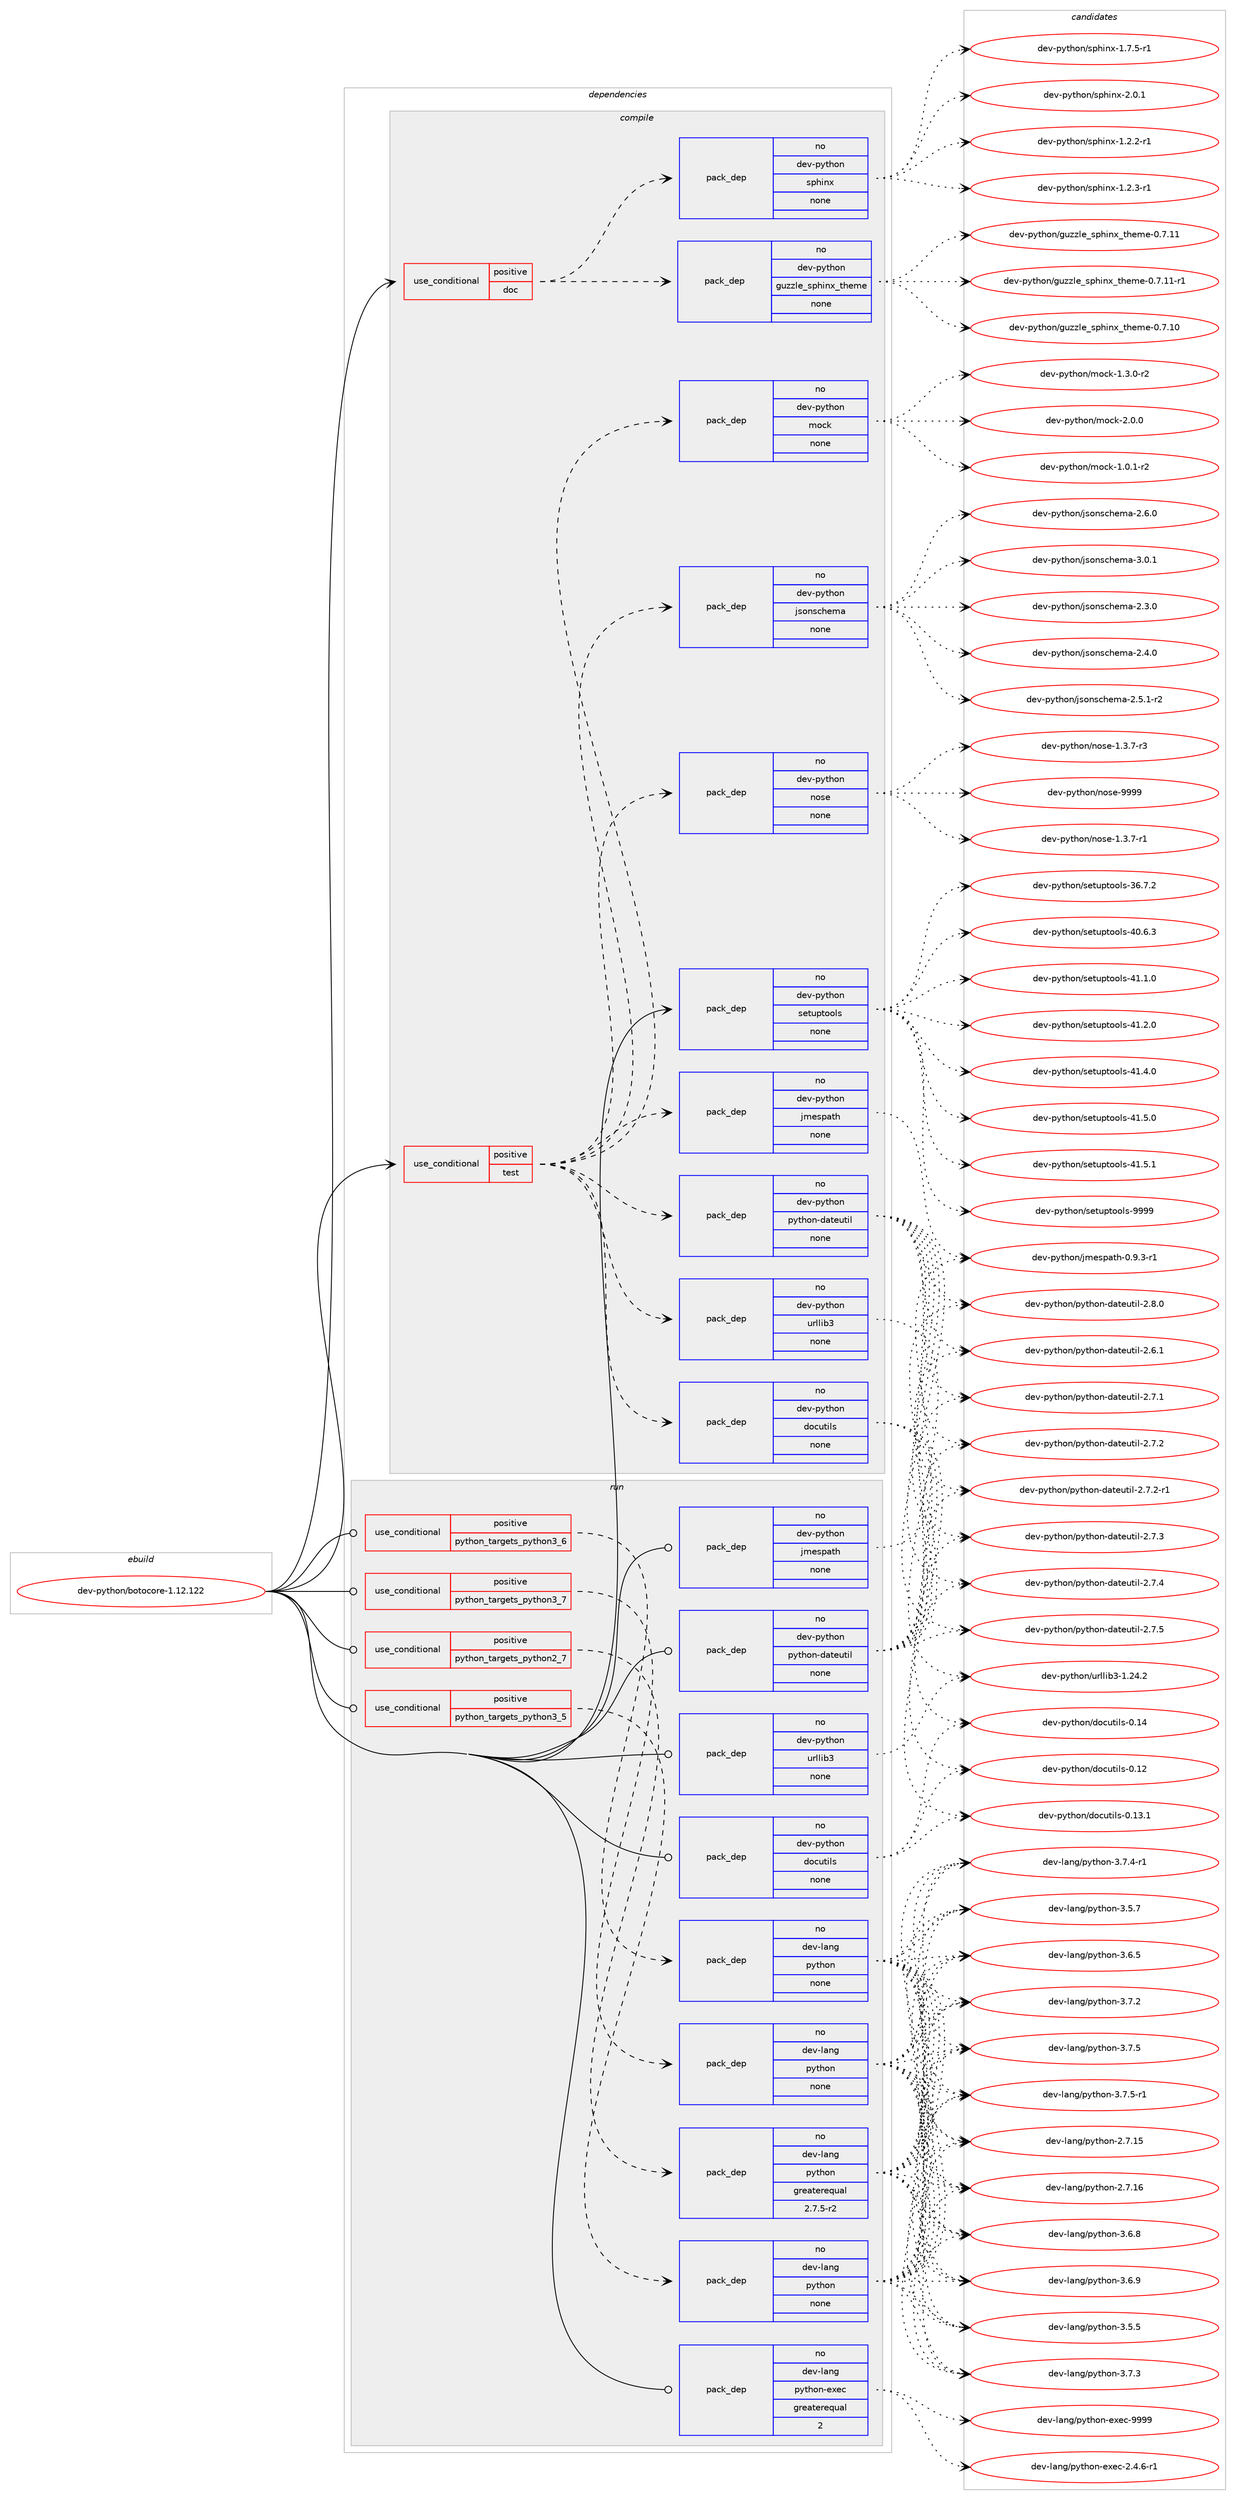 digraph prolog {

# *************
# Graph options
# *************

newrank=true;
concentrate=true;
compound=true;
graph [rankdir=LR,fontname=Helvetica,fontsize=10,ranksep=1.5];#, ranksep=2.5, nodesep=0.2];
edge  [arrowhead=vee];
node  [fontname=Helvetica,fontsize=10];

# **********
# The ebuild
# **********

subgraph cluster_leftcol {
color=gray;
rank=same;
label=<<i>ebuild</i>>;
id [label="dev-python/botocore-1.12.122", color=red, width=4, href="../dev-python/botocore-1.12.122.svg"];
}

# ****************
# The dependencies
# ****************

subgraph cluster_midcol {
color=gray;
label=<<i>dependencies</i>>;
subgraph cluster_compile {
fillcolor="#eeeeee";
style=filled;
label=<<i>compile</i>>;
subgraph cond137054 {
dependency597340 [label=<<TABLE BORDER="0" CELLBORDER="1" CELLSPACING="0" CELLPADDING="4"><TR><TD ROWSPAN="3" CELLPADDING="10">use_conditional</TD></TR><TR><TD>positive</TD></TR><TR><TD>doc</TD></TR></TABLE>>, shape=none, color=red];
subgraph pack448511 {
dependency597341 [label=<<TABLE BORDER="0" CELLBORDER="1" CELLSPACING="0" CELLPADDING="4" WIDTH="220"><TR><TD ROWSPAN="6" CELLPADDING="30">pack_dep</TD></TR><TR><TD WIDTH="110">no</TD></TR><TR><TD>dev-python</TD></TR><TR><TD>guzzle_sphinx_theme</TD></TR><TR><TD>none</TD></TR><TR><TD></TD></TR></TABLE>>, shape=none, color=blue];
}
dependency597340:e -> dependency597341:w [weight=20,style="dashed",arrowhead="vee"];
subgraph pack448512 {
dependency597342 [label=<<TABLE BORDER="0" CELLBORDER="1" CELLSPACING="0" CELLPADDING="4" WIDTH="220"><TR><TD ROWSPAN="6" CELLPADDING="30">pack_dep</TD></TR><TR><TD WIDTH="110">no</TD></TR><TR><TD>dev-python</TD></TR><TR><TD>sphinx</TD></TR><TR><TD>none</TD></TR><TR><TD></TD></TR></TABLE>>, shape=none, color=blue];
}
dependency597340:e -> dependency597342:w [weight=20,style="dashed",arrowhead="vee"];
}
id:e -> dependency597340:w [weight=20,style="solid",arrowhead="vee"];
subgraph cond137055 {
dependency597343 [label=<<TABLE BORDER="0" CELLBORDER="1" CELLSPACING="0" CELLPADDING="4"><TR><TD ROWSPAN="3" CELLPADDING="10">use_conditional</TD></TR><TR><TD>positive</TD></TR><TR><TD>test</TD></TR></TABLE>>, shape=none, color=red];
subgraph pack448513 {
dependency597344 [label=<<TABLE BORDER="0" CELLBORDER="1" CELLSPACING="0" CELLPADDING="4" WIDTH="220"><TR><TD ROWSPAN="6" CELLPADDING="30">pack_dep</TD></TR><TR><TD WIDTH="110">no</TD></TR><TR><TD>dev-python</TD></TR><TR><TD>docutils</TD></TR><TR><TD>none</TD></TR><TR><TD></TD></TR></TABLE>>, shape=none, color=blue];
}
dependency597343:e -> dependency597344:w [weight=20,style="dashed",arrowhead="vee"];
subgraph pack448514 {
dependency597345 [label=<<TABLE BORDER="0" CELLBORDER="1" CELLSPACING="0" CELLPADDING="4" WIDTH="220"><TR><TD ROWSPAN="6" CELLPADDING="30">pack_dep</TD></TR><TR><TD WIDTH="110">no</TD></TR><TR><TD>dev-python</TD></TR><TR><TD>jmespath</TD></TR><TR><TD>none</TD></TR><TR><TD></TD></TR></TABLE>>, shape=none, color=blue];
}
dependency597343:e -> dependency597345:w [weight=20,style="dashed",arrowhead="vee"];
subgraph pack448515 {
dependency597346 [label=<<TABLE BORDER="0" CELLBORDER="1" CELLSPACING="0" CELLPADDING="4" WIDTH="220"><TR><TD ROWSPAN="6" CELLPADDING="30">pack_dep</TD></TR><TR><TD WIDTH="110">no</TD></TR><TR><TD>dev-python</TD></TR><TR><TD>python-dateutil</TD></TR><TR><TD>none</TD></TR><TR><TD></TD></TR></TABLE>>, shape=none, color=blue];
}
dependency597343:e -> dependency597346:w [weight=20,style="dashed",arrowhead="vee"];
subgraph pack448516 {
dependency597347 [label=<<TABLE BORDER="0" CELLBORDER="1" CELLSPACING="0" CELLPADDING="4" WIDTH="220"><TR><TD ROWSPAN="6" CELLPADDING="30">pack_dep</TD></TR><TR><TD WIDTH="110">no</TD></TR><TR><TD>dev-python</TD></TR><TR><TD>urllib3</TD></TR><TR><TD>none</TD></TR><TR><TD></TD></TR></TABLE>>, shape=none, color=blue];
}
dependency597343:e -> dependency597347:w [weight=20,style="dashed",arrowhead="vee"];
subgraph pack448517 {
dependency597348 [label=<<TABLE BORDER="0" CELLBORDER="1" CELLSPACING="0" CELLPADDING="4" WIDTH="220"><TR><TD ROWSPAN="6" CELLPADDING="30">pack_dep</TD></TR><TR><TD WIDTH="110">no</TD></TR><TR><TD>dev-python</TD></TR><TR><TD>mock</TD></TR><TR><TD>none</TD></TR><TR><TD></TD></TR></TABLE>>, shape=none, color=blue];
}
dependency597343:e -> dependency597348:w [weight=20,style="dashed",arrowhead="vee"];
subgraph pack448518 {
dependency597349 [label=<<TABLE BORDER="0" CELLBORDER="1" CELLSPACING="0" CELLPADDING="4" WIDTH="220"><TR><TD ROWSPAN="6" CELLPADDING="30">pack_dep</TD></TR><TR><TD WIDTH="110">no</TD></TR><TR><TD>dev-python</TD></TR><TR><TD>nose</TD></TR><TR><TD>none</TD></TR><TR><TD></TD></TR></TABLE>>, shape=none, color=blue];
}
dependency597343:e -> dependency597349:w [weight=20,style="dashed",arrowhead="vee"];
subgraph pack448519 {
dependency597350 [label=<<TABLE BORDER="0" CELLBORDER="1" CELLSPACING="0" CELLPADDING="4" WIDTH="220"><TR><TD ROWSPAN="6" CELLPADDING="30">pack_dep</TD></TR><TR><TD WIDTH="110">no</TD></TR><TR><TD>dev-python</TD></TR><TR><TD>jsonschema</TD></TR><TR><TD>none</TD></TR><TR><TD></TD></TR></TABLE>>, shape=none, color=blue];
}
dependency597343:e -> dependency597350:w [weight=20,style="dashed",arrowhead="vee"];
}
id:e -> dependency597343:w [weight=20,style="solid",arrowhead="vee"];
subgraph pack448520 {
dependency597351 [label=<<TABLE BORDER="0" CELLBORDER="1" CELLSPACING="0" CELLPADDING="4" WIDTH="220"><TR><TD ROWSPAN="6" CELLPADDING="30">pack_dep</TD></TR><TR><TD WIDTH="110">no</TD></TR><TR><TD>dev-python</TD></TR><TR><TD>setuptools</TD></TR><TR><TD>none</TD></TR><TR><TD></TD></TR></TABLE>>, shape=none, color=blue];
}
id:e -> dependency597351:w [weight=20,style="solid",arrowhead="vee"];
}
subgraph cluster_compileandrun {
fillcolor="#eeeeee";
style=filled;
label=<<i>compile and run</i>>;
}
subgraph cluster_run {
fillcolor="#eeeeee";
style=filled;
label=<<i>run</i>>;
subgraph cond137056 {
dependency597352 [label=<<TABLE BORDER="0" CELLBORDER="1" CELLSPACING="0" CELLPADDING="4"><TR><TD ROWSPAN="3" CELLPADDING="10">use_conditional</TD></TR><TR><TD>positive</TD></TR><TR><TD>python_targets_python2_7</TD></TR></TABLE>>, shape=none, color=red];
subgraph pack448521 {
dependency597353 [label=<<TABLE BORDER="0" CELLBORDER="1" CELLSPACING="0" CELLPADDING="4" WIDTH="220"><TR><TD ROWSPAN="6" CELLPADDING="30">pack_dep</TD></TR><TR><TD WIDTH="110">no</TD></TR><TR><TD>dev-lang</TD></TR><TR><TD>python</TD></TR><TR><TD>greaterequal</TD></TR><TR><TD>2.7.5-r2</TD></TR></TABLE>>, shape=none, color=blue];
}
dependency597352:e -> dependency597353:w [weight=20,style="dashed",arrowhead="vee"];
}
id:e -> dependency597352:w [weight=20,style="solid",arrowhead="odot"];
subgraph cond137057 {
dependency597354 [label=<<TABLE BORDER="0" CELLBORDER="1" CELLSPACING="0" CELLPADDING="4"><TR><TD ROWSPAN="3" CELLPADDING="10">use_conditional</TD></TR><TR><TD>positive</TD></TR><TR><TD>python_targets_python3_5</TD></TR></TABLE>>, shape=none, color=red];
subgraph pack448522 {
dependency597355 [label=<<TABLE BORDER="0" CELLBORDER="1" CELLSPACING="0" CELLPADDING="4" WIDTH="220"><TR><TD ROWSPAN="6" CELLPADDING="30">pack_dep</TD></TR><TR><TD WIDTH="110">no</TD></TR><TR><TD>dev-lang</TD></TR><TR><TD>python</TD></TR><TR><TD>none</TD></TR><TR><TD></TD></TR></TABLE>>, shape=none, color=blue];
}
dependency597354:e -> dependency597355:w [weight=20,style="dashed",arrowhead="vee"];
}
id:e -> dependency597354:w [weight=20,style="solid",arrowhead="odot"];
subgraph cond137058 {
dependency597356 [label=<<TABLE BORDER="0" CELLBORDER="1" CELLSPACING="0" CELLPADDING="4"><TR><TD ROWSPAN="3" CELLPADDING="10">use_conditional</TD></TR><TR><TD>positive</TD></TR><TR><TD>python_targets_python3_6</TD></TR></TABLE>>, shape=none, color=red];
subgraph pack448523 {
dependency597357 [label=<<TABLE BORDER="0" CELLBORDER="1" CELLSPACING="0" CELLPADDING="4" WIDTH="220"><TR><TD ROWSPAN="6" CELLPADDING="30">pack_dep</TD></TR><TR><TD WIDTH="110">no</TD></TR><TR><TD>dev-lang</TD></TR><TR><TD>python</TD></TR><TR><TD>none</TD></TR><TR><TD></TD></TR></TABLE>>, shape=none, color=blue];
}
dependency597356:e -> dependency597357:w [weight=20,style="dashed",arrowhead="vee"];
}
id:e -> dependency597356:w [weight=20,style="solid",arrowhead="odot"];
subgraph cond137059 {
dependency597358 [label=<<TABLE BORDER="0" CELLBORDER="1" CELLSPACING="0" CELLPADDING="4"><TR><TD ROWSPAN="3" CELLPADDING="10">use_conditional</TD></TR><TR><TD>positive</TD></TR><TR><TD>python_targets_python3_7</TD></TR></TABLE>>, shape=none, color=red];
subgraph pack448524 {
dependency597359 [label=<<TABLE BORDER="0" CELLBORDER="1" CELLSPACING="0" CELLPADDING="4" WIDTH="220"><TR><TD ROWSPAN="6" CELLPADDING="30">pack_dep</TD></TR><TR><TD WIDTH="110">no</TD></TR><TR><TD>dev-lang</TD></TR><TR><TD>python</TD></TR><TR><TD>none</TD></TR><TR><TD></TD></TR></TABLE>>, shape=none, color=blue];
}
dependency597358:e -> dependency597359:w [weight=20,style="dashed",arrowhead="vee"];
}
id:e -> dependency597358:w [weight=20,style="solid",arrowhead="odot"];
subgraph pack448525 {
dependency597360 [label=<<TABLE BORDER="0" CELLBORDER="1" CELLSPACING="0" CELLPADDING="4" WIDTH="220"><TR><TD ROWSPAN="6" CELLPADDING="30">pack_dep</TD></TR><TR><TD WIDTH="110">no</TD></TR><TR><TD>dev-lang</TD></TR><TR><TD>python-exec</TD></TR><TR><TD>greaterequal</TD></TR><TR><TD>2</TD></TR></TABLE>>, shape=none, color=blue];
}
id:e -> dependency597360:w [weight=20,style="solid",arrowhead="odot"];
subgraph pack448526 {
dependency597361 [label=<<TABLE BORDER="0" CELLBORDER="1" CELLSPACING="0" CELLPADDING="4" WIDTH="220"><TR><TD ROWSPAN="6" CELLPADDING="30">pack_dep</TD></TR><TR><TD WIDTH="110">no</TD></TR><TR><TD>dev-python</TD></TR><TR><TD>docutils</TD></TR><TR><TD>none</TD></TR><TR><TD></TD></TR></TABLE>>, shape=none, color=blue];
}
id:e -> dependency597361:w [weight=20,style="solid",arrowhead="odot"];
subgraph pack448527 {
dependency597362 [label=<<TABLE BORDER="0" CELLBORDER="1" CELLSPACING="0" CELLPADDING="4" WIDTH="220"><TR><TD ROWSPAN="6" CELLPADDING="30">pack_dep</TD></TR><TR><TD WIDTH="110">no</TD></TR><TR><TD>dev-python</TD></TR><TR><TD>jmespath</TD></TR><TR><TD>none</TD></TR><TR><TD></TD></TR></TABLE>>, shape=none, color=blue];
}
id:e -> dependency597362:w [weight=20,style="solid",arrowhead="odot"];
subgraph pack448528 {
dependency597363 [label=<<TABLE BORDER="0" CELLBORDER="1" CELLSPACING="0" CELLPADDING="4" WIDTH="220"><TR><TD ROWSPAN="6" CELLPADDING="30">pack_dep</TD></TR><TR><TD WIDTH="110">no</TD></TR><TR><TD>dev-python</TD></TR><TR><TD>python-dateutil</TD></TR><TR><TD>none</TD></TR><TR><TD></TD></TR></TABLE>>, shape=none, color=blue];
}
id:e -> dependency597363:w [weight=20,style="solid",arrowhead="odot"];
subgraph pack448529 {
dependency597364 [label=<<TABLE BORDER="0" CELLBORDER="1" CELLSPACING="0" CELLPADDING="4" WIDTH="220"><TR><TD ROWSPAN="6" CELLPADDING="30">pack_dep</TD></TR><TR><TD WIDTH="110">no</TD></TR><TR><TD>dev-python</TD></TR><TR><TD>urllib3</TD></TR><TR><TD>none</TD></TR><TR><TD></TD></TR></TABLE>>, shape=none, color=blue];
}
id:e -> dependency597364:w [weight=20,style="solid",arrowhead="odot"];
}
}

# **************
# The candidates
# **************

subgraph cluster_choices {
rank=same;
color=gray;
label=<<i>candidates</i>>;

subgraph choice448511 {
color=black;
nodesep=1;
choice1001011184511212111610411111047103117122122108101951151121041051101209511610410110910145484655464948 [label="dev-python/guzzle_sphinx_theme-0.7.10", color=red, width=4,href="../dev-python/guzzle_sphinx_theme-0.7.10.svg"];
choice1001011184511212111610411111047103117122122108101951151121041051101209511610410110910145484655464949 [label="dev-python/guzzle_sphinx_theme-0.7.11", color=red, width=4,href="../dev-python/guzzle_sphinx_theme-0.7.11.svg"];
choice10010111845112121116104111110471031171221221081019511511210410511012095116104101109101454846554649494511449 [label="dev-python/guzzle_sphinx_theme-0.7.11-r1", color=red, width=4,href="../dev-python/guzzle_sphinx_theme-0.7.11-r1.svg"];
dependency597341:e -> choice1001011184511212111610411111047103117122122108101951151121041051101209511610410110910145484655464948:w [style=dotted,weight="100"];
dependency597341:e -> choice1001011184511212111610411111047103117122122108101951151121041051101209511610410110910145484655464949:w [style=dotted,weight="100"];
dependency597341:e -> choice10010111845112121116104111110471031171221221081019511511210410511012095116104101109101454846554649494511449:w [style=dotted,weight="100"];
}
subgraph choice448512 {
color=black;
nodesep=1;
choice10010111845112121116104111110471151121041051101204549465046504511449 [label="dev-python/sphinx-1.2.2-r1", color=red, width=4,href="../dev-python/sphinx-1.2.2-r1.svg"];
choice10010111845112121116104111110471151121041051101204549465046514511449 [label="dev-python/sphinx-1.2.3-r1", color=red, width=4,href="../dev-python/sphinx-1.2.3-r1.svg"];
choice10010111845112121116104111110471151121041051101204549465546534511449 [label="dev-python/sphinx-1.7.5-r1", color=red, width=4,href="../dev-python/sphinx-1.7.5-r1.svg"];
choice1001011184511212111610411111047115112104105110120455046484649 [label="dev-python/sphinx-2.0.1", color=red, width=4,href="../dev-python/sphinx-2.0.1.svg"];
dependency597342:e -> choice10010111845112121116104111110471151121041051101204549465046504511449:w [style=dotted,weight="100"];
dependency597342:e -> choice10010111845112121116104111110471151121041051101204549465046514511449:w [style=dotted,weight="100"];
dependency597342:e -> choice10010111845112121116104111110471151121041051101204549465546534511449:w [style=dotted,weight="100"];
dependency597342:e -> choice1001011184511212111610411111047115112104105110120455046484649:w [style=dotted,weight="100"];
}
subgraph choice448513 {
color=black;
nodesep=1;
choice1001011184511212111610411111047100111991171161051081154548464950 [label="dev-python/docutils-0.12", color=red, width=4,href="../dev-python/docutils-0.12.svg"];
choice10010111845112121116104111110471001119911711610510811545484649514649 [label="dev-python/docutils-0.13.1", color=red, width=4,href="../dev-python/docutils-0.13.1.svg"];
choice1001011184511212111610411111047100111991171161051081154548464952 [label="dev-python/docutils-0.14", color=red, width=4,href="../dev-python/docutils-0.14.svg"];
dependency597344:e -> choice1001011184511212111610411111047100111991171161051081154548464950:w [style=dotted,weight="100"];
dependency597344:e -> choice10010111845112121116104111110471001119911711610510811545484649514649:w [style=dotted,weight="100"];
dependency597344:e -> choice1001011184511212111610411111047100111991171161051081154548464952:w [style=dotted,weight="100"];
}
subgraph choice448514 {
color=black;
nodesep=1;
choice1001011184511212111610411111047106109101115112971161044548465746514511449 [label="dev-python/jmespath-0.9.3-r1", color=red, width=4,href="../dev-python/jmespath-0.9.3-r1.svg"];
dependency597345:e -> choice1001011184511212111610411111047106109101115112971161044548465746514511449:w [style=dotted,weight="100"];
}
subgraph choice448515 {
color=black;
nodesep=1;
choice10010111845112121116104111110471121211161041111104510097116101117116105108455046544649 [label="dev-python/python-dateutil-2.6.1", color=red, width=4,href="../dev-python/python-dateutil-2.6.1.svg"];
choice10010111845112121116104111110471121211161041111104510097116101117116105108455046554649 [label="dev-python/python-dateutil-2.7.1", color=red, width=4,href="../dev-python/python-dateutil-2.7.1.svg"];
choice10010111845112121116104111110471121211161041111104510097116101117116105108455046554650 [label="dev-python/python-dateutil-2.7.2", color=red, width=4,href="../dev-python/python-dateutil-2.7.2.svg"];
choice100101118451121211161041111104711212111610411111045100971161011171161051084550465546504511449 [label="dev-python/python-dateutil-2.7.2-r1", color=red, width=4,href="../dev-python/python-dateutil-2.7.2-r1.svg"];
choice10010111845112121116104111110471121211161041111104510097116101117116105108455046554651 [label="dev-python/python-dateutil-2.7.3", color=red, width=4,href="../dev-python/python-dateutil-2.7.3.svg"];
choice10010111845112121116104111110471121211161041111104510097116101117116105108455046554652 [label="dev-python/python-dateutil-2.7.4", color=red, width=4,href="../dev-python/python-dateutil-2.7.4.svg"];
choice10010111845112121116104111110471121211161041111104510097116101117116105108455046554653 [label="dev-python/python-dateutil-2.7.5", color=red, width=4,href="../dev-python/python-dateutil-2.7.5.svg"];
choice10010111845112121116104111110471121211161041111104510097116101117116105108455046564648 [label="dev-python/python-dateutil-2.8.0", color=red, width=4,href="../dev-python/python-dateutil-2.8.0.svg"];
dependency597346:e -> choice10010111845112121116104111110471121211161041111104510097116101117116105108455046544649:w [style=dotted,weight="100"];
dependency597346:e -> choice10010111845112121116104111110471121211161041111104510097116101117116105108455046554649:w [style=dotted,weight="100"];
dependency597346:e -> choice10010111845112121116104111110471121211161041111104510097116101117116105108455046554650:w [style=dotted,weight="100"];
dependency597346:e -> choice100101118451121211161041111104711212111610411111045100971161011171161051084550465546504511449:w [style=dotted,weight="100"];
dependency597346:e -> choice10010111845112121116104111110471121211161041111104510097116101117116105108455046554651:w [style=dotted,weight="100"];
dependency597346:e -> choice10010111845112121116104111110471121211161041111104510097116101117116105108455046554652:w [style=dotted,weight="100"];
dependency597346:e -> choice10010111845112121116104111110471121211161041111104510097116101117116105108455046554653:w [style=dotted,weight="100"];
dependency597346:e -> choice10010111845112121116104111110471121211161041111104510097116101117116105108455046564648:w [style=dotted,weight="100"];
}
subgraph choice448516 {
color=black;
nodesep=1;
choice1001011184511212111610411111047117114108108105985145494650524650 [label="dev-python/urllib3-1.24.2", color=red, width=4,href="../dev-python/urllib3-1.24.2.svg"];
dependency597347:e -> choice1001011184511212111610411111047117114108108105985145494650524650:w [style=dotted,weight="100"];
}
subgraph choice448517 {
color=black;
nodesep=1;
choice1001011184511212111610411111047109111991074549464846494511450 [label="dev-python/mock-1.0.1-r2", color=red, width=4,href="../dev-python/mock-1.0.1-r2.svg"];
choice1001011184511212111610411111047109111991074549465146484511450 [label="dev-python/mock-1.3.0-r2", color=red, width=4,href="../dev-python/mock-1.3.0-r2.svg"];
choice100101118451121211161041111104710911199107455046484648 [label="dev-python/mock-2.0.0", color=red, width=4,href="../dev-python/mock-2.0.0.svg"];
dependency597348:e -> choice1001011184511212111610411111047109111991074549464846494511450:w [style=dotted,weight="100"];
dependency597348:e -> choice1001011184511212111610411111047109111991074549465146484511450:w [style=dotted,weight="100"];
dependency597348:e -> choice100101118451121211161041111104710911199107455046484648:w [style=dotted,weight="100"];
}
subgraph choice448518 {
color=black;
nodesep=1;
choice10010111845112121116104111110471101111151014549465146554511449 [label="dev-python/nose-1.3.7-r1", color=red, width=4,href="../dev-python/nose-1.3.7-r1.svg"];
choice10010111845112121116104111110471101111151014549465146554511451 [label="dev-python/nose-1.3.7-r3", color=red, width=4,href="../dev-python/nose-1.3.7-r3.svg"];
choice10010111845112121116104111110471101111151014557575757 [label="dev-python/nose-9999", color=red, width=4,href="../dev-python/nose-9999.svg"];
dependency597349:e -> choice10010111845112121116104111110471101111151014549465146554511449:w [style=dotted,weight="100"];
dependency597349:e -> choice10010111845112121116104111110471101111151014549465146554511451:w [style=dotted,weight="100"];
dependency597349:e -> choice10010111845112121116104111110471101111151014557575757:w [style=dotted,weight="100"];
}
subgraph choice448519 {
color=black;
nodesep=1;
choice10010111845112121116104111110471061151111101159910410110997455046514648 [label="dev-python/jsonschema-2.3.0", color=red, width=4,href="../dev-python/jsonschema-2.3.0.svg"];
choice10010111845112121116104111110471061151111101159910410110997455046524648 [label="dev-python/jsonschema-2.4.0", color=red, width=4,href="../dev-python/jsonschema-2.4.0.svg"];
choice100101118451121211161041111104710611511111011599104101109974550465346494511450 [label="dev-python/jsonschema-2.5.1-r2", color=red, width=4,href="../dev-python/jsonschema-2.5.1-r2.svg"];
choice10010111845112121116104111110471061151111101159910410110997455046544648 [label="dev-python/jsonschema-2.6.0", color=red, width=4,href="../dev-python/jsonschema-2.6.0.svg"];
choice10010111845112121116104111110471061151111101159910410110997455146484649 [label="dev-python/jsonschema-3.0.1", color=red, width=4,href="../dev-python/jsonschema-3.0.1.svg"];
dependency597350:e -> choice10010111845112121116104111110471061151111101159910410110997455046514648:w [style=dotted,weight="100"];
dependency597350:e -> choice10010111845112121116104111110471061151111101159910410110997455046524648:w [style=dotted,weight="100"];
dependency597350:e -> choice100101118451121211161041111104710611511111011599104101109974550465346494511450:w [style=dotted,weight="100"];
dependency597350:e -> choice10010111845112121116104111110471061151111101159910410110997455046544648:w [style=dotted,weight="100"];
dependency597350:e -> choice10010111845112121116104111110471061151111101159910410110997455146484649:w [style=dotted,weight="100"];
}
subgraph choice448520 {
color=black;
nodesep=1;
choice100101118451121211161041111104711510111611711211611111110811545515446554650 [label="dev-python/setuptools-36.7.2", color=red, width=4,href="../dev-python/setuptools-36.7.2.svg"];
choice100101118451121211161041111104711510111611711211611111110811545524846544651 [label="dev-python/setuptools-40.6.3", color=red, width=4,href="../dev-python/setuptools-40.6.3.svg"];
choice100101118451121211161041111104711510111611711211611111110811545524946494648 [label="dev-python/setuptools-41.1.0", color=red, width=4,href="../dev-python/setuptools-41.1.0.svg"];
choice100101118451121211161041111104711510111611711211611111110811545524946504648 [label="dev-python/setuptools-41.2.0", color=red, width=4,href="../dev-python/setuptools-41.2.0.svg"];
choice100101118451121211161041111104711510111611711211611111110811545524946524648 [label="dev-python/setuptools-41.4.0", color=red, width=4,href="../dev-python/setuptools-41.4.0.svg"];
choice100101118451121211161041111104711510111611711211611111110811545524946534648 [label="dev-python/setuptools-41.5.0", color=red, width=4,href="../dev-python/setuptools-41.5.0.svg"];
choice100101118451121211161041111104711510111611711211611111110811545524946534649 [label="dev-python/setuptools-41.5.1", color=red, width=4,href="../dev-python/setuptools-41.5.1.svg"];
choice10010111845112121116104111110471151011161171121161111111081154557575757 [label="dev-python/setuptools-9999", color=red, width=4,href="../dev-python/setuptools-9999.svg"];
dependency597351:e -> choice100101118451121211161041111104711510111611711211611111110811545515446554650:w [style=dotted,weight="100"];
dependency597351:e -> choice100101118451121211161041111104711510111611711211611111110811545524846544651:w [style=dotted,weight="100"];
dependency597351:e -> choice100101118451121211161041111104711510111611711211611111110811545524946494648:w [style=dotted,weight="100"];
dependency597351:e -> choice100101118451121211161041111104711510111611711211611111110811545524946504648:w [style=dotted,weight="100"];
dependency597351:e -> choice100101118451121211161041111104711510111611711211611111110811545524946524648:w [style=dotted,weight="100"];
dependency597351:e -> choice100101118451121211161041111104711510111611711211611111110811545524946534648:w [style=dotted,weight="100"];
dependency597351:e -> choice100101118451121211161041111104711510111611711211611111110811545524946534649:w [style=dotted,weight="100"];
dependency597351:e -> choice10010111845112121116104111110471151011161171121161111111081154557575757:w [style=dotted,weight="100"];
}
subgraph choice448521 {
color=black;
nodesep=1;
choice10010111845108971101034711212111610411111045504655464953 [label="dev-lang/python-2.7.15", color=red, width=4,href="../dev-lang/python-2.7.15.svg"];
choice10010111845108971101034711212111610411111045504655464954 [label="dev-lang/python-2.7.16", color=red, width=4,href="../dev-lang/python-2.7.16.svg"];
choice100101118451089711010347112121116104111110455146534653 [label="dev-lang/python-3.5.5", color=red, width=4,href="../dev-lang/python-3.5.5.svg"];
choice100101118451089711010347112121116104111110455146534655 [label="dev-lang/python-3.5.7", color=red, width=4,href="../dev-lang/python-3.5.7.svg"];
choice100101118451089711010347112121116104111110455146544653 [label="dev-lang/python-3.6.5", color=red, width=4,href="../dev-lang/python-3.6.5.svg"];
choice100101118451089711010347112121116104111110455146544656 [label="dev-lang/python-3.6.8", color=red, width=4,href="../dev-lang/python-3.6.8.svg"];
choice100101118451089711010347112121116104111110455146544657 [label="dev-lang/python-3.6.9", color=red, width=4,href="../dev-lang/python-3.6.9.svg"];
choice100101118451089711010347112121116104111110455146554650 [label="dev-lang/python-3.7.2", color=red, width=4,href="../dev-lang/python-3.7.2.svg"];
choice100101118451089711010347112121116104111110455146554651 [label="dev-lang/python-3.7.3", color=red, width=4,href="../dev-lang/python-3.7.3.svg"];
choice1001011184510897110103471121211161041111104551465546524511449 [label="dev-lang/python-3.7.4-r1", color=red, width=4,href="../dev-lang/python-3.7.4-r1.svg"];
choice100101118451089711010347112121116104111110455146554653 [label="dev-lang/python-3.7.5", color=red, width=4,href="../dev-lang/python-3.7.5.svg"];
choice1001011184510897110103471121211161041111104551465546534511449 [label="dev-lang/python-3.7.5-r1", color=red, width=4,href="../dev-lang/python-3.7.5-r1.svg"];
dependency597353:e -> choice10010111845108971101034711212111610411111045504655464953:w [style=dotted,weight="100"];
dependency597353:e -> choice10010111845108971101034711212111610411111045504655464954:w [style=dotted,weight="100"];
dependency597353:e -> choice100101118451089711010347112121116104111110455146534653:w [style=dotted,weight="100"];
dependency597353:e -> choice100101118451089711010347112121116104111110455146534655:w [style=dotted,weight="100"];
dependency597353:e -> choice100101118451089711010347112121116104111110455146544653:w [style=dotted,weight="100"];
dependency597353:e -> choice100101118451089711010347112121116104111110455146544656:w [style=dotted,weight="100"];
dependency597353:e -> choice100101118451089711010347112121116104111110455146544657:w [style=dotted,weight="100"];
dependency597353:e -> choice100101118451089711010347112121116104111110455146554650:w [style=dotted,weight="100"];
dependency597353:e -> choice100101118451089711010347112121116104111110455146554651:w [style=dotted,weight="100"];
dependency597353:e -> choice1001011184510897110103471121211161041111104551465546524511449:w [style=dotted,weight="100"];
dependency597353:e -> choice100101118451089711010347112121116104111110455146554653:w [style=dotted,weight="100"];
dependency597353:e -> choice1001011184510897110103471121211161041111104551465546534511449:w [style=dotted,weight="100"];
}
subgraph choice448522 {
color=black;
nodesep=1;
choice10010111845108971101034711212111610411111045504655464953 [label="dev-lang/python-2.7.15", color=red, width=4,href="../dev-lang/python-2.7.15.svg"];
choice10010111845108971101034711212111610411111045504655464954 [label="dev-lang/python-2.7.16", color=red, width=4,href="../dev-lang/python-2.7.16.svg"];
choice100101118451089711010347112121116104111110455146534653 [label="dev-lang/python-3.5.5", color=red, width=4,href="../dev-lang/python-3.5.5.svg"];
choice100101118451089711010347112121116104111110455146534655 [label="dev-lang/python-3.5.7", color=red, width=4,href="../dev-lang/python-3.5.7.svg"];
choice100101118451089711010347112121116104111110455146544653 [label="dev-lang/python-3.6.5", color=red, width=4,href="../dev-lang/python-3.6.5.svg"];
choice100101118451089711010347112121116104111110455146544656 [label="dev-lang/python-3.6.8", color=red, width=4,href="../dev-lang/python-3.6.8.svg"];
choice100101118451089711010347112121116104111110455146544657 [label="dev-lang/python-3.6.9", color=red, width=4,href="../dev-lang/python-3.6.9.svg"];
choice100101118451089711010347112121116104111110455146554650 [label="dev-lang/python-3.7.2", color=red, width=4,href="../dev-lang/python-3.7.2.svg"];
choice100101118451089711010347112121116104111110455146554651 [label="dev-lang/python-3.7.3", color=red, width=4,href="../dev-lang/python-3.7.3.svg"];
choice1001011184510897110103471121211161041111104551465546524511449 [label="dev-lang/python-3.7.4-r1", color=red, width=4,href="../dev-lang/python-3.7.4-r1.svg"];
choice100101118451089711010347112121116104111110455146554653 [label="dev-lang/python-3.7.5", color=red, width=4,href="../dev-lang/python-3.7.5.svg"];
choice1001011184510897110103471121211161041111104551465546534511449 [label="dev-lang/python-3.7.5-r1", color=red, width=4,href="../dev-lang/python-3.7.5-r1.svg"];
dependency597355:e -> choice10010111845108971101034711212111610411111045504655464953:w [style=dotted,weight="100"];
dependency597355:e -> choice10010111845108971101034711212111610411111045504655464954:w [style=dotted,weight="100"];
dependency597355:e -> choice100101118451089711010347112121116104111110455146534653:w [style=dotted,weight="100"];
dependency597355:e -> choice100101118451089711010347112121116104111110455146534655:w [style=dotted,weight="100"];
dependency597355:e -> choice100101118451089711010347112121116104111110455146544653:w [style=dotted,weight="100"];
dependency597355:e -> choice100101118451089711010347112121116104111110455146544656:w [style=dotted,weight="100"];
dependency597355:e -> choice100101118451089711010347112121116104111110455146544657:w [style=dotted,weight="100"];
dependency597355:e -> choice100101118451089711010347112121116104111110455146554650:w [style=dotted,weight="100"];
dependency597355:e -> choice100101118451089711010347112121116104111110455146554651:w [style=dotted,weight="100"];
dependency597355:e -> choice1001011184510897110103471121211161041111104551465546524511449:w [style=dotted,weight="100"];
dependency597355:e -> choice100101118451089711010347112121116104111110455146554653:w [style=dotted,weight="100"];
dependency597355:e -> choice1001011184510897110103471121211161041111104551465546534511449:w [style=dotted,weight="100"];
}
subgraph choice448523 {
color=black;
nodesep=1;
choice10010111845108971101034711212111610411111045504655464953 [label="dev-lang/python-2.7.15", color=red, width=4,href="../dev-lang/python-2.7.15.svg"];
choice10010111845108971101034711212111610411111045504655464954 [label="dev-lang/python-2.7.16", color=red, width=4,href="../dev-lang/python-2.7.16.svg"];
choice100101118451089711010347112121116104111110455146534653 [label="dev-lang/python-3.5.5", color=red, width=4,href="../dev-lang/python-3.5.5.svg"];
choice100101118451089711010347112121116104111110455146534655 [label="dev-lang/python-3.5.7", color=red, width=4,href="../dev-lang/python-3.5.7.svg"];
choice100101118451089711010347112121116104111110455146544653 [label="dev-lang/python-3.6.5", color=red, width=4,href="../dev-lang/python-3.6.5.svg"];
choice100101118451089711010347112121116104111110455146544656 [label="dev-lang/python-3.6.8", color=red, width=4,href="../dev-lang/python-3.6.8.svg"];
choice100101118451089711010347112121116104111110455146544657 [label="dev-lang/python-3.6.9", color=red, width=4,href="../dev-lang/python-3.6.9.svg"];
choice100101118451089711010347112121116104111110455146554650 [label="dev-lang/python-3.7.2", color=red, width=4,href="../dev-lang/python-3.7.2.svg"];
choice100101118451089711010347112121116104111110455146554651 [label="dev-lang/python-3.7.3", color=red, width=4,href="../dev-lang/python-3.7.3.svg"];
choice1001011184510897110103471121211161041111104551465546524511449 [label="dev-lang/python-3.7.4-r1", color=red, width=4,href="../dev-lang/python-3.7.4-r1.svg"];
choice100101118451089711010347112121116104111110455146554653 [label="dev-lang/python-3.7.5", color=red, width=4,href="../dev-lang/python-3.7.5.svg"];
choice1001011184510897110103471121211161041111104551465546534511449 [label="dev-lang/python-3.7.5-r1", color=red, width=4,href="../dev-lang/python-3.7.5-r1.svg"];
dependency597357:e -> choice10010111845108971101034711212111610411111045504655464953:w [style=dotted,weight="100"];
dependency597357:e -> choice10010111845108971101034711212111610411111045504655464954:w [style=dotted,weight="100"];
dependency597357:e -> choice100101118451089711010347112121116104111110455146534653:w [style=dotted,weight="100"];
dependency597357:e -> choice100101118451089711010347112121116104111110455146534655:w [style=dotted,weight="100"];
dependency597357:e -> choice100101118451089711010347112121116104111110455146544653:w [style=dotted,weight="100"];
dependency597357:e -> choice100101118451089711010347112121116104111110455146544656:w [style=dotted,weight="100"];
dependency597357:e -> choice100101118451089711010347112121116104111110455146544657:w [style=dotted,weight="100"];
dependency597357:e -> choice100101118451089711010347112121116104111110455146554650:w [style=dotted,weight="100"];
dependency597357:e -> choice100101118451089711010347112121116104111110455146554651:w [style=dotted,weight="100"];
dependency597357:e -> choice1001011184510897110103471121211161041111104551465546524511449:w [style=dotted,weight="100"];
dependency597357:e -> choice100101118451089711010347112121116104111110455146554653:w [style=dotted,weight="100"];
dependency597357:e -> choice1001011184510897110103471121211161041111104551465546534511449:w [style=dotted,weight="100"];
}
subgraph choice448524 {
color=black;
nodesep=1;
choice10010111845108971101034711212111610411111045504655464953 [label="dev-lang/python-2.7.15", color=red, width=4,href="../dev-lang/python-2.7.15.svg"];
choice10010111845108971101034711212111610411111045504655464954 [label="dev-lang/python-2.7.16", color=red, width=4,href="../dev-lang/python-2.7.16.svg"];
choice100101118451089711010347112121116104111110455146534653 [label="dev-lang/python-3.5.5", color=red, width=4,href="../dev-lang/python-3.5.5.svg"];
choice100101118451089711010347112121116104111110455146534655 [label="dev-lang/python-3.5.7", color=red, width=4,href="../dev-lang/python-3.5.7.svg"];
choice100101118451089711010347112121116104111110455146544653 [label="dev-lang/python-3.6.5", color=red, width=4,href="../dev-lang/python-3.6.5.svg"];
choice100101118451089711010347112121116104111110455146544656 [label="dev-lang/python-3.6.8", color=red, width=4,href="../dev-lang/python-3.6.8.svg"];
choice100101118451089711010347112121116104111110455146544657 [label="dev-lang/python-3.6.9", color=red, width=4,href="../dev-lang/python-3.6.9.svg"];
choice100101118451089711010347112121116104111110455146554650 [label="dev-lang/python-3.7.2", color=red, width=4,href="../dev-lang/python-3.7.2.svg"];
choice100101118451089711010347112121116104111110455146554651 [label="dev-lang/python-3.7.3", color=red, width=4,href="../dev-lang/python-3.7.3.svg"];
choice1001011184510897110103471121211161041111104551465546524511449 [label="dev-lang/python-3.7.4-r1", color=red, width=4,href="../dev-lang/python-3.7.4-r1.svg"];
choice100101118451089711010347112121116104111110455146554653 [label="dev-lang/python-3.7.5", color=red, width=4,href="../dev-lang/python-3.7.5.svg"];
choice1001011184510897110103471121211161041111104551465546534511449 [label="dev-lang/python-3.7.5-r1", color=red, width=4,href="../dev-lang/python-3.7.5-r1.svg"];
dependency597359:e -> choice10010111845108971101034711212111610411111045504655464953:w [style=dotted,weight="100"];
dependency597359:e -> choice10010111845108971101034711212111610411111045504655464954:w [style=dotted,weight="100"];
dependency597359:e -> choice100101118451089711010347112121116104111110455146534653:w [style=dotted,weight="100"];
dependency597359:e -> choice100101118451089711010347112121116104111110455146534655:w [style=dotted,weight="100"];
dependency597359:e -> choice100101118451089711010347112121116104111110455146544653:w [style=dotted,weight="100"];
dependency597359:e -> choice100101118451089711010347112121116104111110455146544656:w [style=dotted,weight="100"];
dependency597359:e -> choice100101118451089711010347112121116104111110455146544657:w [style=dotted,weight="100"];
dependency597359:e -> choice100101118451089711010347112121116104111110455146554650:w [style=dotted,weight="100"];
dependency597359:e -> choice100101118451089711010347112121116104111110455146554651:w [style=dotted,weight="100"];
dependency597359:e -> choice1001011184510897110103471121211161041111104551465546524511449:w [style=dotted,weight="100"];
dependency597359:e -> choice100101118451089711010347112121116104111110455146554653:w [style=dotted,weight="100"];
dependency597359:e -> choice1001011184510897110103471121211161041111104551465546534511449:w [style=dotted,weight="100"];
}
subgraph choice448525 {
color=black;
nodesep=1;
choice10010111845108971101034711212111610411111045101120101994550465246544511449 [label="dev-lang/python-exec-2.4.6-r1", color=red, width=4,href="../dev-lang/python-exec-2.4.6-r1.svg"];
choice10010111845108971101034711212111610411111045101120101994557575757 [label="dev-lang/python-exec-9999", color=red, width=4,href="../dev-lang/python-exec-9999.svg"];
dependency597360:e -> choice10010111845108971101034711212111610411111045101120101994550465246544511449:w [style=dotted,weight="100"];
dependency597360:e -> choice10010111845108971101034711212111610411111045101120101994557575757:w [style=dotted,weight="100"];
}
subgraph choice448526 {
color=black;
nodesep=1;
choice1001011184511212111610411111047100111991171161051081154548464950 [label="dev-python/docutils-0.12", color=red, width=4,href="../dev-python/docutils-0.12.svg"];
choice10010111845112121116104111110471001119911711610510811545484649514649 [label="dev-python/docutils-0.13.1", color=red, width=4,href="../dev-python/docutils-0.13.1.svg"];
choice1001011184511212111610411111047100111991171161051081154548464952 [label="dev-python/docutils-0.14", color=red, width=4,href="../dev-python/docutils-0.14.svg"];
dependency597361:e -> choice1001011184511212111610411111047100111991171161051081154548464950:w [style=dotted,weight="100"];
dependency597361:e -> choice10010111845112121116104111110471001119911711610510811545484649514649:w [style=dotted,weight="100"];
dependency597361:e -> choice1001011184511212111610411111047100111991171161051081154548464952:w [style=dotted,weight="100"];
}
subgraph choice448527 {
color=black;
nodesep=1;
choice1001011184511212111610411111047106109101115112971161044548465746514511449 [label="dev-python/jmespath-0.9.3-r1", color=red, width=4,href="../dev-python/jmespath-0.9.3-r1.svg"];
dependency597362:e -> choice1001011184511212111610411111047106109101115112971161044548465746514511449:w [style=dotted,weight="100"];
}
subgraph choice448528 {
color=black;
nodesep=1;
choice10010111845112121116104111110471121211161041111104510097116101117116105108455046544649 [label="dev-python/python-dateutil-2.6.1", color=red, width=4,href="../dev-python/python-dateutil-2.6.1.svg"];
choice10010111845112121116104111110471121211161041111104510097116101117116105108455046554649 [label="dev-python/python-dateutil-2.7.1", color=red, width=4,href="../dev-python/python-dateutil-2.7.1.svg"];
choice10010111845112121116104111110471121211161041111104510097116101117116105108455046554650 [label="dev-python/python-dateutil-2.7.2", color=red, width=4,href="../dev-python/python-dateutil-2.7.2.svg"];
choice100101118451121211161041111104711212111610411111045100971161011171161051084550465546504511449 [label="dev-python/python-dateutil-2.7.2-r1", color=red, width=4,href="../dev-python/python-dateutil-2.7.2-r1.svg"];
choice10010111845112121116104111110471121211161041111104510097116101117116105108455046554651 [label="dev-python/python-dateutil-2.7.3", color=red, width=4,href="../dev-python/python-dateutil-2.7.3.svg"];
choice10010111845112121116104111110471121211161041111104510097116101117116105108455046554652 [label="dev-python/python-dateutil-2.7.4", color=red, width=4,href="../dev-python/python-dateutil-2.7.4.svg"];
choice10010111845112121116104111110471121211161041111104510097116101117116105108455046554653 [label="dev-python/python-dateutil-2.7.5", color=red, width=4,href="../dev-python/python-dateutil-2.7.5.svg"];
choice10010111845112121116104111110471121211161041111104510097116101117116105108455046564648 [label="dev-python/python-dateutil-2.8.0", color=red, width=4,href="../dev-python/python-dateutil-2.8.0.svg"];
dependency597363:e -> choice10010111845112121116104111110471121211161041111104510097116101117116105108455046544649:w [style=dotted,weight="100"];
dependency597363:e -> choice10010111845112121116104111110471121211161041111104510097116101117116105108455046554649:w [style=dotted,weight="100"];
dependency597363:e -> choice10010111845112121116104111110471121211161041111104510097116101117116105108455046554650:w [style=dotted,weight="100"];
dependency597363:e -> choice100101118451121211161041111104711212111610411111045100971161011171161051084550465546504511449:w [style=dotted,weight="100"];
dependency597363:e -> choice10010111845112121116104111110471121211161041111104510097116101117116105108455046554651:w [style=dotted,weight="100"];
dependency597363:e -> choice10010111845112121116104111110471121211161041111104510097116101117116105108455046554652:w [style=dotted,weight="100"];
dependency597363:e -> choice10010111845112121116104111110471121211161041111104510097116101117116105108455046554653:w [style=dotted,weight="100"];
dependency597363:e -> choice10010111845112121116104111110471121211161041111104510097116101117116105108455046564648:w [style=dotted,weight="100"];
}
subgraph choice448529 {
color=black;
nodesep=1;
choice1001011184511212111610411111047117114108108105985145494650524650 [label="dev-python/urllib3-1.24.2", color=red, width=4,href="../dev-python/urllib3-1.24.2.svg"];
dependency597364:e -> choice1001011184511212111610411111047117114108108105985145494650524650:w [style=dotted,weight="100"];
}
}

}
